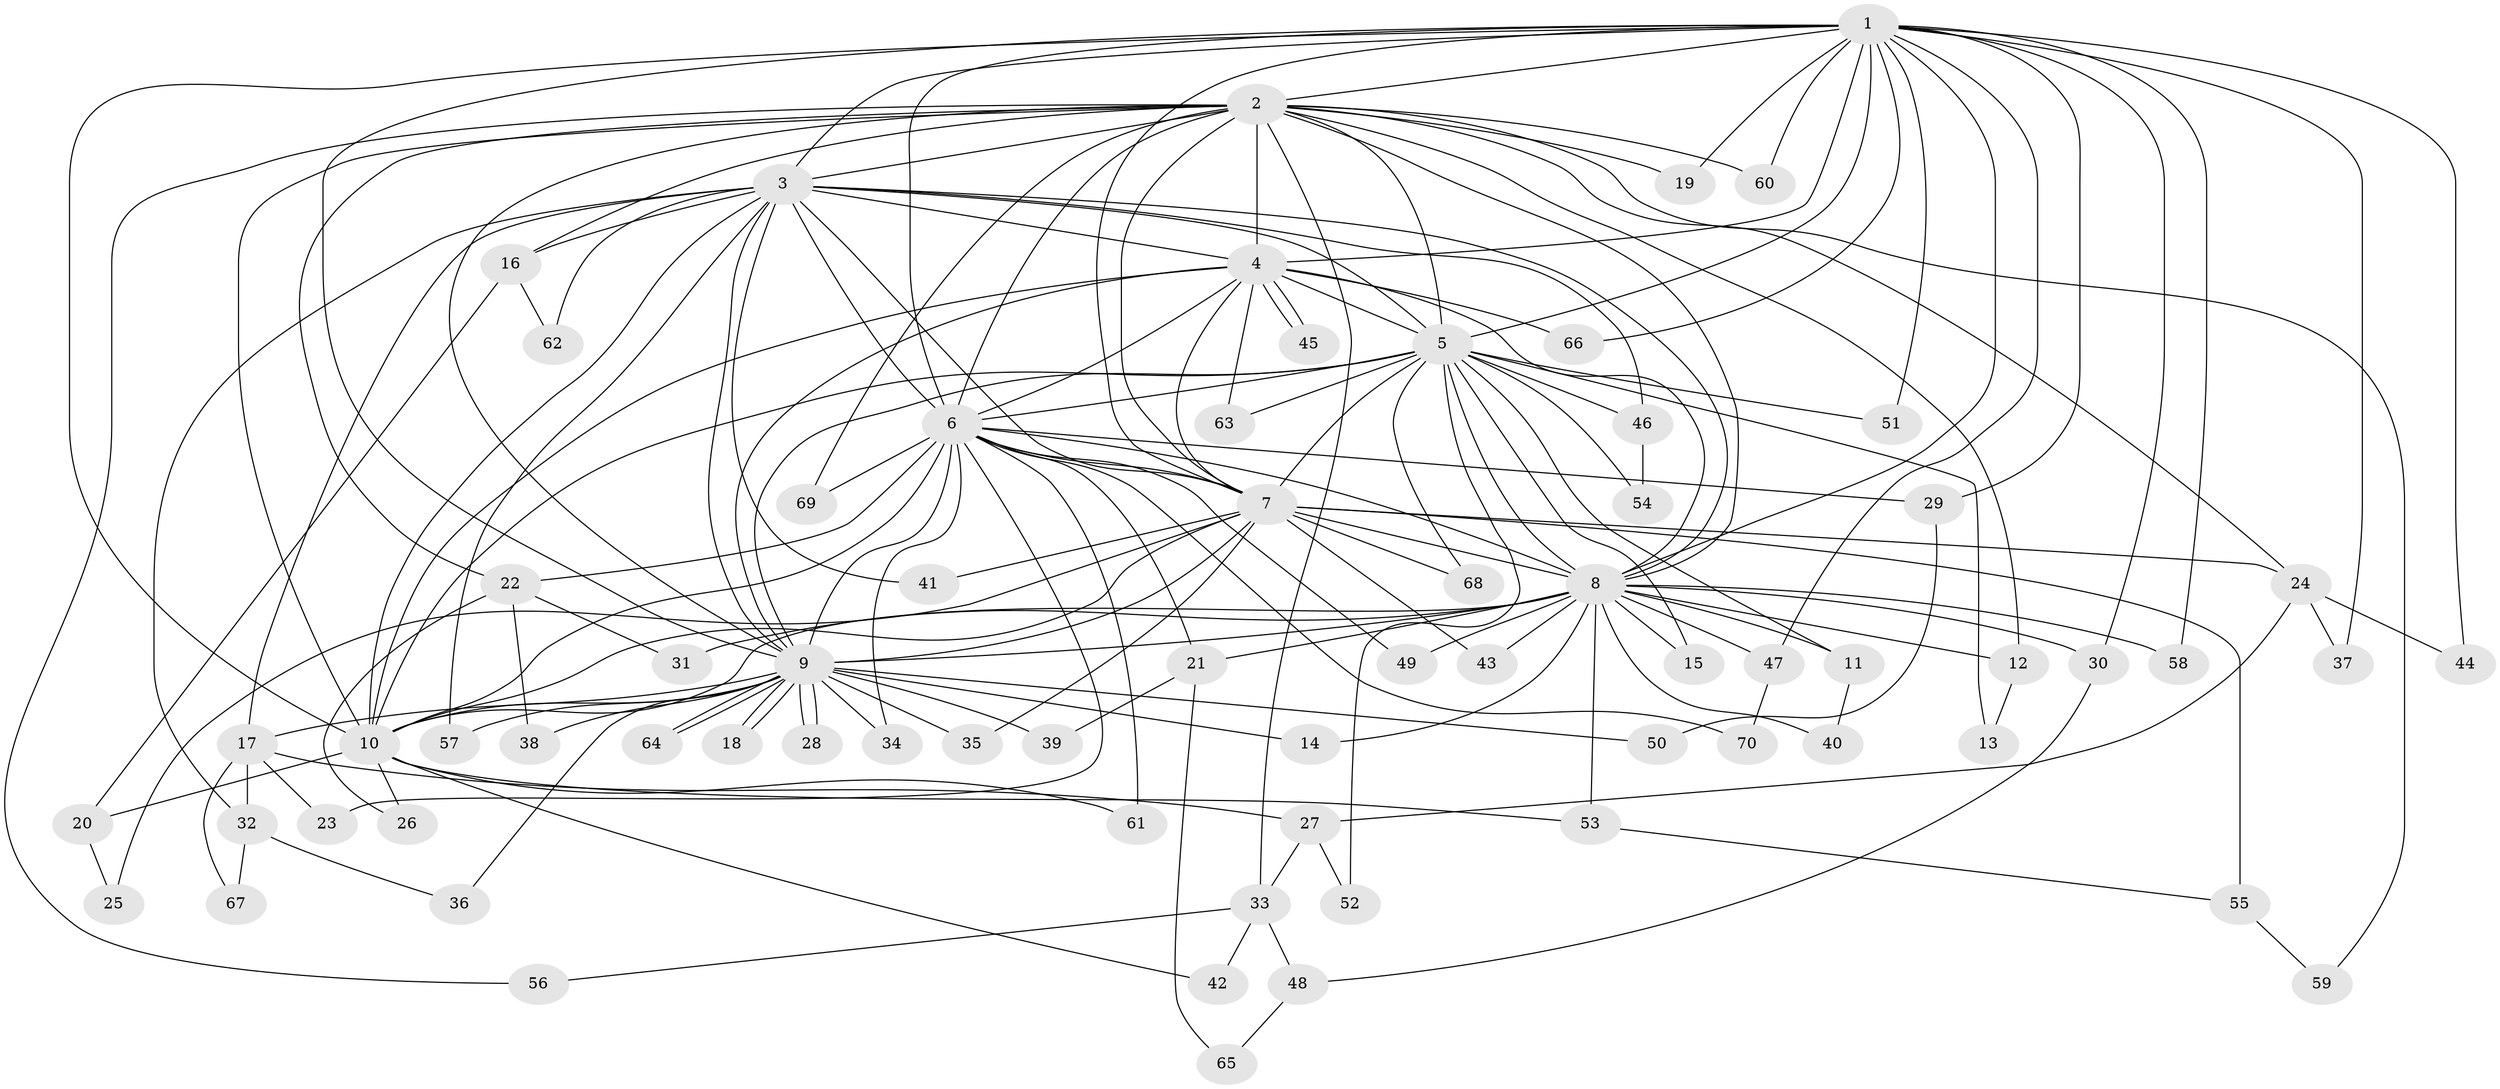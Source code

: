 // coarse degree distribution, {3: 0.18181818181818182, 12: 0.09090909090909091, 5: 0.09090909090909091, 2: 0.09090909090909091, 8: 0.09090909090909091, 10: 0.09090909090909091, 4: 0.045454545454545456, 1: 0.18181818181818182, 14: 0.045454545454545456, 15: 0.045454545454545456, 11: 0.045454545454545456}
// Generated by graph-tools (version 1.1) at 2025/36/03/04/25 23:36:22]
// undirected, 70 vertices, 165 edges
graph export_dot {
  node [color=gray90,style=filled];
  1;
  2;
  3;
  4;
  5;
  6;
  7;
  8;
  9;
  10;
  11;
  12;
  13;
  14;
  15;
  16;
  17;
  18;
  19;
  20;
  21;
  22;
  23;
  24;
  25;
  26;
  27;
  28;
  29;
  30;
  31;
  32;
  33;
  34;
  35;
  36;
  37;
  38;
  39;
  40;
  41;
  42;
  43;
  44;
  45;
  46;
  47;
  48;
  49;
  50;
  51;
  52;
  53;
  54;
  55;
  56;
  57;
  58;
  59;
  60;
  61;
  62;
  63;
  64;
  65;
  66;
  67;
  68;
  69;
  70;
  1 -- 2;
  1 -- 3;
  1 -- 4;
  1 -- 5;
  1 -- 6;
  1 -- 7;
  1 -- 8;
  1 -- 9;
  1 -- 10;
  1 -- 19;
  1 -- 29;
  1 -- 30;
  1 -- 37;
  1 -- 44;
  1 -- 47;
  1 -- 51;
  1 -- 58;
  1 -- 60;
  1 -- 66;
  2 -- 3;
  2 -- 4;
  2 -- 5;
  2 -- 6;
  2 -- 7;
  2 -- 8;
  2 -- 9;
  2 -- 10;
  2 -- 12;
  2 -- 16;
  2 -- 19;
  2 -- 22;
  2 -- 24;
  2 -- 33;
  2 -- 56;
  2 -- 59;
  2 -- 60;
  2 -- 69;
  3 -- 4;
  3 -- 5;
  3 -- 6;
  3 -- 7;
  3 -- 8;
  3 -- 9;
  3 -- 10;
  3 -- 16;
  3 -- 17;
  3 -- 32;
  3 -- 41;
  3 -- 46;
  3 -- 57;
  3 -- 62;
  4 -- 5;
  4 -- 6;
  4 -- 7;
  4 -- 8;
  4 -- 9;
  4 -- 10;
  4 -- 45;
  4 -- 45;
  4 -- 63;
  4 -- 66;
  5 -- 6;
  5 -- 7;
  5 -- 8;
  5 -- 9;
  5 -- 10;
  5 -- 11;
  5 -- 13;
  5 -- 15;
  5 -- 46;
  5 -- 51;
  5 -- 52;
  5 -- 54;
  5 -- 63;
  5 -- 68;
  6 -- 7;
  6 -- 8;
  6 -- 9;
  6 -- 10;
  6 -- 21;
  6 -- 22;
  6 -- 23;
  6 -- 29;
  6 -- 34;
  6 -- 49;
  6 -- 61;
  6 -- 69;
  6 -- 70;
  7 -- 8;
  7 -- 9;
  7 -- 10;
  7 -- 24;
  7 -- 25;
  7 -- 35;
  7 -- 41;
  7 -- 43;
  7 -- 55;
  7 -- 68;
  8 -- 9;
  8 -- 10;
  8 -- 11;
  8 -- 12;
  8 -- 14;
  8 -- 15;
  8 -- 21;
  8 -- 30;
  8 -- 31;
  8 -- 40;
  8 -- 43;
  8 -- 47;
  8 -- 49;
  8 -- 53;
  8 -- 58;
  9 -- 10;
  9 -- 14;
  9 -- 17;
  9 -- 18;
  9 -- 18;
  9 -- 28;
  9 -- 28;
  9 -- 34;
  9 -- 35;
  9 -- 36;
  9 -- 38;
  9 -- 39;
  9 -- 50;
  9 -- 57;
  9 -- 64;
  9 -- 64;
  10 -- 20;
  10 -- 26;
  10 -- 42;
  10 -- 53;
  10 -- 61;
  11 -- 40;
  12 -- 13;
  16 -- 20;
  16 -- 62;
  17 -- 23;
  17 -- 27;
  17 -- 32;
  17 -- 67;
  20 -- 25;
  21 -- 39;
  21 -- 65;
  22 -- 26;
  22 -- 31;
  22 -- 38;
  24 -- 27;
  24 -- 37;
  24 -- 44;
  27 -- 33;
  27 -- 52;
  29 -- 50;
  30 -- 48;
  32 -- 36;
  32 -- 67;
  33 -- 42;
  33 -- 48;
  33 -- 56;
  46 -- 54;
  47 -- 70;
  48 -- 65;
  53 -- 55;
  55 -- 59;
}
